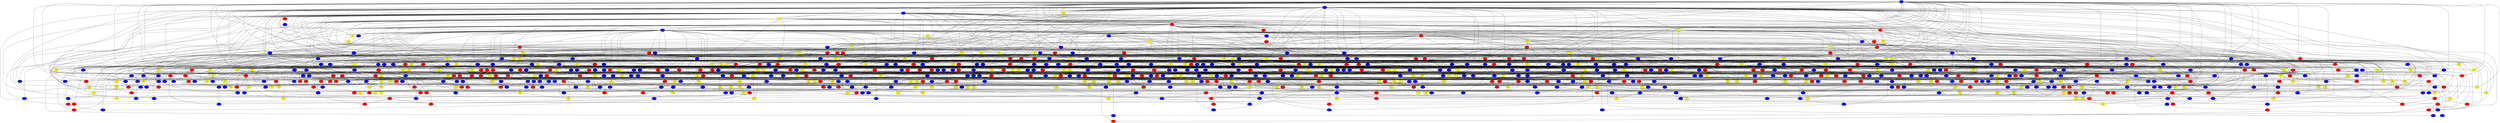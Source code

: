 graph {
0 [style = filled fillcolor = blue];
1 [style = filled fillcolor = blue];
2 [style = filled fillcolor = blue];
3 [style = filled fillcolor = yellow];
4 [style = filled fillcolor = red];
5 [style = filled fillcolor = blue];
6 [style = filled fillcolor = yellow];
7 [style = filled fillcolor = blue];
8 [style = filled fillcolor = blue];
9 [style = filled fillcolor = red];
10 [style = filled fillcolor = yellow];
11 [style = filled fillcolor = blue];
12 [style = filled fillcolor = red];
13 [style = filled fillcolor = yellow];
14 [style = filled fillcolor = red];
15 [style = filled fillcolor = blue];
16 [style = filled fillcolor = red];
17 [style = filled fillcolor = yellow];
18 [style = filled fillcolor = yellow];
19 [style = filled fillcolor = red];
20 [style = filled fillcolor = red];
21 [style = filled fillcolor = red];
22 [style = filled fillcolor = red];
23 [style = filled fillcolor = red];
24 [style = filled fillcolor = blue];
25 [style = filled fillcolor = blue];
26 [style = filled fillcolor = red];
27 [style = filled fillcolor = yellow];
28 [style = filled fillcolor = red];
29 [style = filled fillcolor = blue];
30 [style = filled fillcolor = blue];
31 [style = filled fillcolor = yellow];
32 [style = filled fillcolor = yellow];
33 [style = filled fillcolor = blue];
34 [style = filled fillcolor = red];
35 [style = filled fillcolor = red];
36 [style = filled fillcolor = red];
37 [style = filled fillcolor = blue];
38 [style = filled fillcolor = yellow];
39 [style = filled fillcolor = yellow];
40 [style = filled fillcolor = red];
41 [style = filled fillcolor = blue];
42 [style = filled fillcolor = blue];
43 [style = filled fillcolor = blue];
44 [style = filled fillcolor = yellow];
45 [style = filled fillcolor = yellow];
46 [style = filled fillcolor = red];
47 [style = filled fillcolor = yellow];
48 [style = filled fillcolor = yellow];
49 [style = filled fillcolor = red];
50 [style = filled fillcolor = blue];
51 [style = filled fillcolor = blue];
52 [style = filled fillcolor = red];
53 [style = filled fillcolor = blue];
54 [style = filled fillcolor = yellow];
55 [style = filled fillcolor = blue];
56 [style = filled fillcolor = blue];
57 [style = filled fillcolor = blue];
58 [style = filled fillcolor = red];
59 [style = filled fillcolor = yellow];
60 [style = filled fillcolor = red];
61 [style = filled fillcolor = blue];
62 [style = filled fillcolor = red];
63 [style = filled fillcolor = red];
64 [style = filled fillcolor = yellow];
65 [style = filled fillcolor = blue];
66 [style = filled fillcolor = red];
67 [style = filled fillcolor = blue];
68 [style = filled fillcolor = yellow];
69 [style = filled fillcolor = blue];
70 [style = filled fillcolor = yellow];
71 [style = filled fillcolor = red];
72 [style = filled fillcolor = yellow];
73 [style = filled fillcolor = red];
74 [style = filled fillcolor = blue];
75 [style = filled fillcolor = yellow];
76 [style = filled fillcolor = blue];
77 [style = filled fillcolor = blue];
78 [style = filled fillcolor = red];
79 [style = filled fillcolor = red];
80 [style = filled fillcolor = blue];
81 [style = filled fillcolor = red];
82 [style = filled fillcolor = blue];
83 [style = filled fillcolor = yellow];
84 [style = filled fillcolor = red];
85 [style = filled fillcolor = red];
86 [style = filled fillcolor = blue];
87 [style = filled fillcolor = blue];
88 [style = filled fillcolor = blue];
89 [style = filled fillcolor = red];
90 [style = filled fillcolor = blue];
91 [style = filled fillcolor = blue];
92 [style = filled fillcolor = blue];
93 [style = filled fillcolor = red];
94 [style = filled fillcolor = yellow];
95 [style = filled fillcolor = blue];
96 [style = filled fillcolor = yellow];
97 [style = filled fillcolor = red];
98 [style = filled fillcolor = blue];
99 [style = filled fillcolor = red];
100 [style = filled fillcolor = blue];
101 [style = filled fillcolor = yellow];
102 [style = filled fillcolor = blue];
103 [style = filled fillcolor = red];
104 [style = filled fillcolor = red];
105 [style = filled fillcolor = yellow];
106 [style = filled fillcolor = blue];
107 [style = filled fillcolor = yellow];
108 [style = filled fillcolor = red];
109 [style = filled fillcolor = blue];
110 [style = filled fillcolor = blue];
111 [style = filled fillcolor = yellow];
112 [style = filled fillcolor = blue];
113 [style = filled fillcolor = blue];
114 [style = filled fillcolor = yellow];
115 [style = filled fillcolor = blue];
116 [style = filled fillcolor = blue];
117 [style = filled fillcolor = red];
118 [style = filled fillcolor = blue];
119 [style = filled fillcolor = yellow];
120 [style = filled fillcolor = yellow];
121 [style = filled fillcolor = blue];
122 [style = filled fillcolor = blue];
123 [style = filled fillcolor = red];
124 [style = filled fillcolor = red];
125 [style = filled fillcolor = yellow];
126 [style = filled fillcolor = yellow];
127 [style = filled fillcolor = blue];
128 [style = filled fillcolor = red];
129 [style = filled fillcolor = red];
130 [style = filled fillcolor = blue];
131 [style = filled fillcolor = blue];
132 [style = filled fillcolor = yellow];
133 [style = filled fillcolor = red];
134 [style = filled fillcolor = red];
135 [style = filled fillcolor = yellow];
136 [style = filled fillcolor = yellow];
137 [style = filled fillcolor = red];
138 [style = filled fillcolor = yellow];
139 [style = filled fillcolor = yellow];
140 [style = filled fillcolor = red];
141 [style = filled fillcolor = red];
142 [style = filled fillcolor = blue];
143 [style = filled fillcolor = red];
144 [style = filled fillcolor = yellow];
145 [style = filled fillcolor = blue];
146 [style = filled fillcolor = yellow];
147 [style = filled fillcolor = red];
148 [style = filled fillcolor = yellow];
149 [style = filled fillcolor = red];
150 [style = filled fillcolor = red];
151 [style = filled fillcolor = red];
152 [style = filled fillcolor = red];
153 [style = filled fillcolor = red];
154 [style = filled fillcolor = yellow];
155 [style = filled fillcolor = blue];
156 [style = filled fillcolor = red];
157 [style = filled fillcolor = yellow];
158 [style = filled fillcolor = blue];
159 [style = filled fillcolor = blue];
160 [style = filled fillcolor = yellow];
161 [style = filled fillcolor = blue];
162 [style = filled fillcolor = blue];
163 [style = filled fillcolor = yellow];
164 [style = filled fillcolor = blue];
165 [style = filled fillcolor = yellow];
166 [style = filled fillcolor = blue];
167 [style = filled fillcolor = blue];
168 [style = filled fillcolor = blue];
169 [style = filled fillcolor = blue];
170 [style = filled fillcolor = yellow];
171 [style = filled fillcolor = red];
172 [style = filled fillcolor = blue];
173 [style = filled fillcolor = yellow];
174 [style = filled fillcolor = blue];
175 [style = filled fillcolor = red];
176 [style = filled fillcolor = red];
177 [style = filled fillcolor = blue];
178 [style = filled fillcolor = yellow];
179 [style = filled fillcolor = yellow];
180 [style = filled fillcolor = red];
181 [style = filled fillcolor = red];
182 [style = filled fillcolor = yellow];
183 [style = filled fillcolor = blue];
184 [style = filled fillcolor = red];
185 [style = filled fillcolor = blue];
186 [style = filled fillcolor = blue];
187 [style = filled fillcolor = blue];
188 [style = filled fillcolor = yellow];
189 [style = filled fillcolor = blue];
190 [style = filled fillcolor = red];
191 [style = filled fillcolor = blue];
192 [style = filled fillcolor = red];
193 [style = filled fillcolor = blue];
194 [style = filled fillcolor = blue];
195 [style = filled fillcolor = blue];
196 [style = filled fillcolor = blue];
197 [style = filled fillcolor = blue];
198 [style = filled fillcolor = yellow];
199 [style = filled fillcolor = red];
200 [style = filled fillcolor = yellow];
201 [style = filled fillcolor = blue];
202 [style = filled fillcolor = blue];
203 [style = filled fillcolor = blue];
204 [style = filled fillcolor = blue];
205 [style = filled fillcolor = blue];
206 [style = filled fillcolor = blue];
207 [style = filled fillcolor = yellow];
208 [style = filled fillcolor = yellow];
209 [style = filled fillcolor = blue];
210 [style = filled fillcolor = yellow];
211 [style = filled fillcolor = blue];
212 [style = filled fillcolor = red];
213 [style = filled fillcolor = blue];
214 [style = filled fillcolor = red];
215 [style = filled fillcolor = blue];
216 [style = filled fillcolor = red];
217 [style = filled fillcolor = yellow];
218 [style = filled fillcolor = blue];
219 [style = filled fillcolor = blue];
220 [style = filled fillcolor = yellow];
221 [style = filled fillcolor = red];
222 [style = filled fillcolor = yellow];
223 [style = filled fillcolor = yellow];
224 [style = filled fillcolor = blue];
225 [style = filled fillcolor = red];
226 [style = filled fillcolor = red];
227 [style = filled fillcolor = blue];
228 [style = filled fillcolor = red];
229 [style = filled fillcolor = blue];
230 [style = filled fillcolor = yellow];
231 [style = filled fillcolor = red];
232 [style = filled fillcolor = red];
233 [style = filled fillcolor = yellow];
234 [style = filled fillcolor = blue];
235 [style = filled fillcolor = blue];
236 [style = filled fillcolor = yellow];
237 [style = filled fillcolor = blue];
238 [style = filled fillcolor = red];
239 [style = filled fillcolor = red];
240 [style = filled fillcolor = yellow];
241 [style = filled fillcolor = blue];
242 [style = filled fillcolor = yellow];
243 [style = filled fillcolor = blue];
244 [style = filled fillcolor = red];
245 [style = filled fillcolor = blue];
246 [style = filled fillcolor = blue];
247 [style = filled fillcolor = yellow];
248 [style = filled fillcolor = yellow];
249 [style = filled fillcolor = yellow];
250 [style = filled fillcolor = blue];
251 [style = filled fillcolor = blue];
252 [style = filled fillcolor = red];
253 [style = filled fillcolor = blue];
254 [style = filled fillcolor = red];
255 [style = filled fillcolor = blue];
256 [style = filled fillcolor = red];
257 [style = filled fillcolor = yellow];
258 [style = filled fillcolor = yellow];
259 [style = filled fillcolor = blue];
260 [style = filled fillcolor = yellow];
261 [style = filled fillcolor = red];
262 [style = filled fillcolor = red];
263 [style = filled fillcolor = blue];
264 [style = filled fillcolor = blue];
265 [style = filled fillcolor = red];
266 [style = filled fillcolor = red];
267 [style = filled fillcolor = red];
268 [style = filled fillcolor = yellow];
269 [style = filled fillcolor = yellow];
270 [style = filled fillcolor = red];
271 [style = filled fillcolor = blue];
272 [style = filled fillcolor = red];
273 [style = filled fillcolor = yellow];
274 [style = filled fillcolor = yellow];
275 [style = filled fillcolor = red];
276 [style = filled fillcolor = yellow];
277 [style = filled fillcolor = red];
278 [style = filled fillcolor = red];
279 [style = filled fillcolor = blue];
280 [style = filled fillcolor = red];
281 [style = filled fillcolor = blue];
282 [style = filled fillcolor = blue];
283 [style = filled fillcolor = yellow];
284 [style = filled fillcolor = blue];
285 [style = filled fillcolor = blue];
286 [style = filled fillcolor = red];
287 [style = filled fillcolor = yellow];
288 [style = filled fillcolor = blue];
289 [style = filled fillcolor = yellow];
290 [style = filled fillcolor = blue];
291 [style = filled fillcolor = blue];
292 [style = filled fillcolor = red];
293 [style = filled fillcolor = blue];
294 [style = filled fillcolor = blue];
295 [style = filled fillcolor = blue];
296 [style = filled fillcolor = blue];
297 [style = filled fillcolor = blue];
298 [style = filled fillcolor = blue];
299 [style = filled fillcolor = blue];
300 [style = filled fillcolor = blue];
301 [style = filled fillcolor = blue];
302 [style = filled fillcolor = blue];
303 [style = filled fillcolor = red];
304 [style = filled fillcolor = red];
305 [style = filled fillcolor = blue];
306 [style = filled fillcolor = yellow];
307 [style = filled fillcolor = blue];
308 [style = filled fillcolor = red];
309 [style = filled fillcolor = yellow];
310 [style = filled fillcolor = yellow];
311 [style = filled fillcolor = red];
312 [style = filled fillcolor = blue];
313 [style = filled fillcolor = red];
314 [style = filled fillcolor = yellow];
315 [style = filled fillcolor = yellow];
316 [style = filled fillcolor = blue];
317 [style = filled fillcolor = blue];
318 [style = filled fillcolor = yellow];
319 [style = filled fillcolor = blue];
320 [style = filled fillcolor = yellow];
321 [style = filled fillcolor = blue];
322 [style = filled fillcolor = blue];
323 [style = filled fillcolor = blue];
324 [style = filled fillcolor = red];
325 [style = filled fillcolor = red];
326 [style = filled fillcolor = yellow];
327 [style = filled fillcolor = blue];
328 [style = filled fillcolor = yellow];
329 [style = filled fillcolor = red];
330 [style = filled fillcolor = red];
331 [style = filled fillcolor = red];
332 [style = filled fillcolor = yellow];
333 [style = filled fillcolor = yellow];
334 [style = filled fillcolor = red];
335 [style = filled fillcolor = blue];
336 [style = filled fillcolor = blue];
337 [style = filled fillcolor = red];
338 [style = filled fillcolor = yellow];
339 [style = filled fillcolor = blue];
340 [style = filled fillcolor = yellow];
341 [style = filled fillcolor = blue];
342 [style = filled fillcolor = blue];
343 [style = filled fillcolor = blue];
344 [style = filled fillcolor = blue];
345 [style = filled fillcolor = blue];
346 [style = filled fillcolor = blue];
347 [style = filled fillcolor = blue];
348 [style = filled fillcolor = red];
349 [style = filled fillcolor = yellow];
350 [style = filled fillcolor = yellow];
351 [style = filled fillcolor = red];
352 [style = filled fillcolor = red];
353 [style = filled fillcolor = yellow];
354 [style = filled fillcolor = blue];
355 [style = filled fillcolor = red];
356 [style = filled fillcolor = blue];
357 [style = filled fillcolor = blue];
358 [style = filled fillcolor = blue];
359 [style = filled fillcolor = red];
360 [style = filled fillcolor = blue];
361 [style = filled fillcolor = red];
362 [style = filled fillcolor = yellow];
363 [style = filled fillcolor = blue];
364 [style = filled fillcolor = red];
365 [style = filled fillcolor = blue];
366 [style = filled fillcolor = red];
367 [style = filled fillcolor = blue];
368 [style = filled fillcolor = red];
369 [style = filled fillcolor = blue];
370 [style = filled fillcolor = red];
371 [style = filled fillcolor = blue];
372 [style = filled fillcolor = yellow];
373 [style = filled fillcolor = red];
374 [style = filled fillcolor = blue];
375 [style = filled fillcolor = red];
376 [style = filled fillcolor = yellow];
377 [style = filled fillcolor = blue];
378 [style = filled fillcolor = yellow];
379 [style = filled fillcolor = blue];
380 [style = filled fillcolor = blue];
381 [style = filled fillcolor = blue];
382 [style = filled fillcolor = blue];
383 [style = filled fillcolor = yellow];
384 [style = filled fillcolor = blue];
385 [style = filled fillcolor = yellow];
386 [style = filled fillcolor = blue];
387 [style = filled fillcolor = yellow];
388 [style = filled fillcolor = blue];
389 [style = filled fillcolor = blue];
390 [style = filled fillcolor = blue];
391 [style = filled fillcolor = blue];
392 [style = filled fillcolor = blue];
393 [style = filled fillcolor = blue];
394 [style = filled fillcolor = yellow];
395 [style = filled fillcolor = yellow];
396 [style = filled fillcolor = blue];
397 [style = filled fillcolor = blue];
398 [style = filled fillcolor = yellow];
399 [style = filled fillcolor = blue];
400 [style = filled fillcolor = blue];
401 [style = filled fillcolor = yellow];
402 [style = filled fillcolor = blue];
403 [style = filled fillcolor = blue];
404 [style = filled fillcolor = blue];
405 [style = filled fillcolor = blue];
406 [style = filled fillcolor = red];
407 [style = filled fillcolor = blue];
408 [style = filled fillcolor = blue];
409 [style = filled fillcolor = yellow];
410 [style = filled fillcolor = yellow];
411 [style = filled fillcolor = red];
412 [style = filled fillcolor = blue];
413 [style = filled fillcolor = yellow];
414 [style = filled fillcolor = blue];
415 [style = filled fillcolor = blue];
416 [style = filled fillcolor = red];
417 [style = filled fillcolor = blue];
418 [style = filled fillcolor = yellow];
419 [style = filled fillcolor = blue];
420 [style = filled fillcolor = yellow];
421 [style = filled fillcolor = red];
422 [style = filled fillcolor = yellow];
423 [style = filled fillcolor = yellow];
424 [style = filled fillcolor = yellow];
425 [style = filled fillcolor = yellow];
426 [style = filled fillcolor = blue];
427 [style = filled fillcolor = blue];
428 [style = filled fillcolor = blue];
429 [style = filled fillcolor = yellow];
430 [style = filled fillcolor = yellow];
431 [style = filled fillcolor = blue];
432 [style = filled fillcolor = blue];
433 [style = filled fillcolor = yellow];
434 [style = filled fillcolor = red];
435 [style = filled fillcolor = blue];
436 [style = filled fillcolor = blue];
437 [style = filled fillcolor = blue];
438 [style = filled fillcolor = blue];
439 [style = filled fillcolor = yellow];
440 [style = filled fillcolor = yellow];
441 [style = filled fillcolor = blue];
442 [style = filled fillcolor = yellow];
443 [style = filled fillcolor = red];
444 [style = filled fillcolor = red];
445 [style = filled fillcolor = yellow];
446 [style = filled fillcolor = yellow];
447 [style = filled fillcolor = blue];
448 [style = filled fillcolor = red];
449 [style = filled fillcolor = yellow];
450 [style = filled fillcolor = blue];
451 [style = filled fillcolor = blue];
452 [style = filled fillcolor = red];
453 [style = filled fillcolor = red];
454 [style = filled fillcolor = yellow];
455 [style = filled fillcolor = yellow];
456 [style = filled fillcolor = red];
457 [style = filled fillcolor = red];
458 [style = filled fillcolor = blue];
459 [style = filled fillcolor = yellow];
460 [style = filled fillcolor = blue];
461 [style = filled fillcolor = yellow];
462 [style = filled fillcolor = yellow];
463 [style = filled fillcolor = blue];
464 [style = filled fillcolor = blue];
465 [style = filled fillcolor = blue];
466 [style = filled fillcolor = blue];
467 [style = filled fillcolor = red];
468 [style = filled fillcolor = blue];
469 [style = filled fillcolor = red];
470 [style = filled fillcolor = blue];
471 [style = filled fillcolor = blue];
472 [style = filled fillcolor = red];
473 [style = filled fillcolor = blue];
474 [style = filled fillcolor = blue];
475 [style = filled fillcolor = yellow];
476 [style = filled fillcolor = blue];
477 [style = filled fillcolor = red];
478 [style = filled fillcolor = blue];
479 [style = filled fillcolor = yellow];
480 [style = filled fillcolor = blue];
481 [style = filled fillcolor = blue];
482 [style = filled fillcolor = blue];
483 [style = filled fillcolor = yellow];
484 [style = filled fillcolor = yellow];
485 [style = filled fillcolor = blue];
486 [style = filled fillcolor = yellow];
487 [style = filled fillcolor = blue];
488 [style = filled fillcolor = blue];
489 [style = filled fillcolor = red];
490 [style = filled fillcolor = blue];
491 [style = filled fillcolor = blue];
492 [style = filled fillcolor = blue];
493 [style = filled fillcolor = blue];
494 [style = filled fillcolor = blue];
495 [style = filled fillcolor = blue];
496 [style = filled fillcolor = red];
497 [style = filled fillcolor = yellow];
498 [style = filled fillcolor = blue];
499 [style = filled fillcolor = yellow];
500 [style = filled fillcolor = blue];
501 [style = filled fillcolor = red];
502 [style = filled fillcolor = red];
503 [style = filled fillcolor = blue];
504 [style = filled fillcolor = yellow];
505 [style = filled fillcolor = red];
506 [style = filled fillcolor = red];
507 [style = filled fillcolor = red];
508 [style = filled fillcolor = blue];
509 [style = filled fillcolor = blue];
510 [style = filled fillcolor = blue];
511 [style = filled fillcolor = red];
512 [style = filled fillcolor = blue];
513 [style = filled fillcolor = red];
514 [style = filled fillcolor = blue];
515 [style = filled fillcolor = blue];
516 [style = filled fillcolor = red];
517 [style = filled fillcolor = yellow];
518 [style = filled fillcolor = blue];
519 [style = filled fillcolor = yellow];
520 [style = filled fillcolor = yellow];
521 [style = filled fillcolor = blue];
522 [style = filled fillcolor = yellow];
523 [style = filled fillcolor = blue];
524 [style = filled fillcolor = blue];
525 [style = filled fillcolor = blue];
526 [style = filled fillcolor = red];
527 [style = filled fillcolor = blue];
528 [style = filled fillcolor = blue];
529 [style = filled fillcolor = blue];
530 [style = filled fillcolor = yellow];
531 [style = filled fillcolor = red];
532 [style = filled fillcolor = blue];
533 [style = filled fillcolor = yellow];
534 [style = filled fillcolor = blue];
535 [style = filled fillcolor = blue];
536 [style = filled fillcolor = red];
537 [style = filled fillcolor = yellow];
538 [style = filled fillcolor = red];
539 [style = filled fillcolor = yellow];
540 [style = filled fillcolor = blue];
541 [style = filled fillcolor = red];
542 [style = filled fillcolor = yellow];
543 [style = filled fillcolor = blue];
544 [style = filled fillcolor = yellow];
545 [style = filled fillcolor = red];
546 [style = filled fillcolor = red];
547 [style = filled fillcolor = blue];
548 [style = filled fillcolor = yellow];
549 [style = filled fillcolor = red];
550 [style = filled fillcolor = blue];
551 [style = filled fillcolor = yellow];
552 [style = filled fillcolor = red];
553 [style = filled fillcolor = blue];
554 [style = filled fillcolor = red];
555 [style = filled fillcolor = blue];
556 [style = filled fillcolor = yellow];
557 [style = filled fillcolor = red];
558 [style = filled fillcolor = red];
559 [style = filled fillcolor = yellow];
560 [style = filled fillcolor = blue];
561 [style = filled fillcolor = yellow];
562 [style = filled fillcolor = red];
563 [style = filled fillcolor = blue];
564 [style = filled fillcolor = blue];
565 [style = filled fillcolor = yellow];
566 [style = filled fillcolor = blue];
567 [style = filled fillcolor = red];
568 [style = filled fillcolor = yellow];
569 [style = filled fillcolor = blue];
570 [style = filled fillcolor = red];
571 [style = filled fillcolor = blue];
572 [style = filled fillcolor = blue];
573 [style = filled fillcolor = yellow];
574 [style = filled fillcolor = red];
575 [style = filled fillcolor = blue];
576 [style = filled fillcolor = blue];
577 [style = filled fillcolor = blue];
578 [style = filled fillcolor = blue];
579 [style = filled fillcolor = yellow];
580 [style = filled fillcolor = blue];
581 [style = filled fillcolor = yellow];
582 [style = filled fillcolor = blue];
583 [style = filled fillcolor = yellow];
584 [style = filled fillcolor = blue];
585 [style = filled fillcolor = blue];
586 [style = filled fillcolor = red];
587 [style = filled fillcolor = yellow];
588 [style = filled fillcolor = blue];
589 [style = filled fillcolor = red];
590 [style = filled fillcolor = yellow];
591 [style = filled fillcolor = red];
592 [style = filled fillcolor = red];
593 [style = filled fillcolor = yellow];
594 [style = filled fillcolor = red];
595 [style = filled fillcolor = blue];
596 [style = filled fillcolor = red];
597 [style = filled fillcolor = yellow];
598 [style = filled fillcolor = blue];
599 [style = filled fillcolor = red];
600 [style = filled fillcolor = red];
601 [style = filled fillcolor = red];
602 [style = filled fillcolor = yellow];
603 [style = filled fillcolor = yellow];
604 [style = filled fillcolor = red];
605 [style = filled fillcolor = blue];
606 [style = filled fillcolor = blue];
607 [style = filled fillcolor = blue];
608 [style = filled fillcolor = blue];
609 [style = filled fillcolor = yellow];
610 [style = filled fillcolor = red];
611 [style = filled fillcolor = yellow];
612 [style = filled fillcolor = yellow];
613 [style = filled fillcolor = blue];
614 [style = filled fillcolor = blue];
615 [style = filled fillcolor = red];
616 [style = filled fillcolor = red];
617 [style = filled fillcolor = blue];
618 [style = filled fillcolor = yellow];
619 [style = filled fillcolor = red];
620 [style = filled fillcolor = red];
621 [style = filled fillcolor = yellow];
622 [style = filled fillcolor = red];
623 [style = filled fillcolor = blue];
624 [style = filled fillcolor = blue];
625 [style = filled fillcolor = red];
626 [style = filled fillcolor = blue];
627 [style = filled fillcolor = yellow];
628 [style = filled fillcolor = blue];
629 [style = filled fillcolor = red];
630 [style = filled fillcolor = blue];
631 [style = filled fillcolor = yellow];
632 [style = filled fillcolor = red];
633 [style = filled fillcolor = blue];
634 [style = filled fillcolor = red];
635 [style = filled fillcolor = red];
636 [style = filled fillcolor = blue];
637 [style = filled fillcolor = yellow];
638 [style = filled fillcolor = blue];
639 [style = filled fillcolor = blue];
640 [style = filled fillcolor = red];
641 [style = filled fillcolor = blue];
642 [style = filled fillcolor = yellow];
643 [style = filled fillcolor = blue];
644 [style = filled fillcolor = blue];
645 [style = filled fillcolor = yellow];
646 [style = filled fillcolor = blue];
647 [style = filled fillcolor = blue];
648 [style = filled fillcolor = blue];
649 [style = filled fillcolor = blue];
650 [style = filled fillcolor = blue];
651 [style = filled fillcolor = yellow];
652 [style = filled fillcolor = yellow];
653 [style = filled fillcolor = blue];
654 [style = filled fillcolor = blue];
655 [style = filled fillcolor = blue];
656 [style = filled fillcolor = red];
657 [style = filled fillcolor = blue];
658 [style = filled fillcolor = blue];
659 [style = filled fillcolor = yellow];
660 [style = filled fillcolor = blue];
661 [style = filled fillcolor = blue];
662 [style = filled fillcolor = yellow];
663 [style = filled fillcolor = red];
664 [style = filled fillcolor = blue];
665 [style = filled fillcolor = yellow];
666 [style = filled fillcolor = red];
667 [style = filled fillcolor = blue];
668 [style = filled fillcolor = yellow];
669 [style = filled fillcolor = blue];
670 [style = filled fillcolor = blue];
671 [style = filled fillcolor = blue];
672 [style = filled fillcolor = red];
673 [style = filled fillcolor = blue];
674 [style = filled fillcolor = red];
675 [style = filled fillcolor = yellow];
676 [style = filled fillcolor = blue];
677 [style = filled fillcolor = blue];
678 [style = filled fillcolor = yellow];
679 [style = filled fillcolor = blue];
680 [style = filled fillcolor = red];
681 [style = filled fillcolor = yellow];
682 [style = filled fillcolor = yellow];
683 [style = filled fillcolor = yellow];
684 [style = filled fillcolor = yellow];
685 [style = filled fillcolor = yellow];
686 [style = filled fillcolor = blue];
687 [style = filled fillcolor = blue];
688 [style = filled fillcolor = yellow];
689 [style = filled fillcolor = red];
690 [style = filled fillcolor = blue];
691 [style = filled fillcolor = red];
692 [style = filled fillcolor = yellow];
693 [style = filled fillcolor = yellow];
694 [style = filled fillcolor = red];
695 [style = filled fillcolor = red];
696 [style = filled fillcolor = blue];
697 [style = filled fillcolor = red];
698 [style = filled fillcolor = yellow];
699 [style = filled fillcolor = yellow];
700 [style = filled fillcolor = red];
701 [style = filled fillcolor = yellow];
702 [style = filled fillcolor = yellow];
703 [style = filled fillcolor = red];
704 [style = filled fillcolor = red];
705 [style = filled fillcolor = red];
706 [style = filled fillcolor = blue];
707 [style = filled fillcolor = red];
708 [style = filled fillcolor = blue];
709 [style = filled fillcolor = blue];
710 [style = filled fillcolor = blue];
711 [style = filled fillcolor = blue];
712 [style = filled fillcolor = yellow];
713 [style = filled fillcolor = red];
714 [style = filled fillcolor = yellow];
715 [style = filled fillcolor = yellow];
716 [style = filled fillcolor = yellow];
717 [style = filled fillcolor = red];
718 [style = filled fillcolor = blue];
719 [style = filled fillcolor = yellow];
720 [style = filled fillcolor = red];
721 [style = filled fillcolor = blue];
722 [style = filled fillcolor = yellow];
723 [style = filled fillcolor = yellow];
724 [style = filled fillcolor = red];
725 [style = filled fillcolor = blue];
726 [style = filled fillcolor = yellow];
727 [style = filled fillcolor = red];
728 [style = filled fillcolor = red];
729 [style = filled fillcolor = blue];
730 [style = filled fillcolor = red];
731 [style = filled fillcolor = blue];
732 [style = filled fillcolor = blue];
733 [style = filled fillcolor = yellow];
734 [style = filled fillcolor = yellow];
735 [style = filled fillcolor = blue];
736 [style = filled fillcolor = red];
737 [style = filled fillcolor = red];
738 [style = filled fillcolor = blue];
739 [style = filled fillcolor = blue];
740 [style = filled fillcolor = yellow];
741 [style = filled fillcolor = blue];
742 [style = filled fillcolor = blue];
743 [style = filled fillcolor = blue];
744 [style = filled fillcolor = blue];
745 [style = filled fillcolor = blue];
746 [style = filled fillcolor = blue];
747 [style = filled fillcolor = red];
748 [style = filled fillcolor = blue];
749 [style = filled fillcolor = blue];
750 [style = filled fillcolor = blue];
751 [style = filled fillcolor = yellow];
752 [style = filled fillcolor = red];
753 [style = filled fillcolor = blue];
754 [style = filled fillcolor = blue];
755 [style = filled fillcolor = red];
756 [style = filled fillcolor = blue];
757 [style = filled fillcolor = red];
758 [style = filled fillcolor = blue];
759 [style = filled fillcolor = blue];
760 [style = filled fillcolor = yellow];
761 [style = filled fillcolor = yellow];
762 [style = filled fillcolor = red];
763 [style = filled fillcolor = red];
764 [style = filled fillcolor = red];
765 [style = filled fillcolor = blue];
766 [style = filled fillcolor = blue];
767 [style = filled fillcolor = red];
768 [style = filled fillcolor = yellow];
769 [style = filled fillcolor = red];
770 [style = filled fillcolor = red];
771 [style = filled fillcolor = yellow];
772 [style = filled fillcolor = yellow];
773 [style = filled fillcolor = yellow];
774 [style = filled fillcolor = yellow];
775 [style = filled fillcolor = blue];
776 [style = filled fillcolor = yellow];
777 [style = filled fillcolor = yellow];
778 [style = filled fillcolor = blue];
779 [style = filled fillcolor = red];
780 [style = filled fillcolor = red];
781 [style = filled fillcolor = yellow];
782 [style = filled fillcolor = blue];
783 [style = filled fillcolor = yellow];
784 [style = filled fillcolor = yellow];
785 [style = filled fillcolor = blue];
786 [style = filled fillcolor = yellow];
787 [style = filled fillcolor = blue];
788 [style = filled fillcolor = blue];
789 [style = filled fillcolor = blue];
790 [style = filled fillcolor = blue];
791 [style = filled fillcolor = yellow];
792 [style = filled fillcolor = blue];
793 [style = filled fillcolor = red];
794 [style = filled fillcolor = red];
795 [style = filled fillcolor = blue];
796 [style = filled fillcolor = red];
797 [style = filled fillcolor = red];
798 [style = filled fillcolor = blue];
799 [style = filled fillcolor = yellow];
800 [style = filled fillcolor = yellow];
801 [style = filled fillcolor = blue];
802 [style = filled fillcolor = blue];
803 [style = filled fillcolor = blue];
804 [style = filled fillcolor = yellow];
805 [style = filled fillcolor = red];
806 [style = filled fillcolor = red];
807 [style = filled fillcolor = yellow];
808 [style = filled fillcolor = blue];
809 [style = filled fillcolor = blue];
810 [style = filled fillcolor = yellow];
811 [style = filled fillcolor = blue];
812 [style = filled fillcolor = yellow];
813 [style = filled fillcolor = red];
814 [style = filled fillcolor = blue];
815 [style = filled fillcolor = red];
816 [style = filled fillcolor = yellow];
817 [style = filled fillcolor = yellow];
818 [style = filled fillcolor = red];
819 [style = filled fillcolor = red];
820 [style = filled fillcolor = yellow];
821 [style = filled fillcolor = yellow];
822 [style = filled fillcolor = blue];
823 [style = filled fillcolor = red];
824 [style = filled fillcolor = red];
825 [style = filled fillcolor = blue];
826 [style = filled fillcolor = blue];
827 [style = filled fillcolor = blue];
828 [style = filled fillcolor = yellow];
829 [style = filled fillcolor = blue];
830 [style = filled fillcolor = blue];
831 [style = filled fillcolor = blue];
832 [style = filled fillcolor = blue];
833 [style = filled fillcolor = blue];
834 [style = filled fillcolor = blue];
835 [style = filled fillcolor = blue];
836 [style = filled fillcolor = yellow];
837 [style = filled fillcolor = blue];
838 [style = filled fillcolor = yellow];
839 [style = filled fillcolor = red];
840 [style = filled fillcolor = blue];
841 [style = filled fillcolor = blue];
842 [style = filled fillcolor = red];
843 [style = filled fillcolor = red];
844 [style = filled fillcolor = blue];
845 [style = filled fillcolor = red];
846 [style = filled fillcolor = red];
847 [style = filled fillcolor = blue];
848 [style = filled fillcolor = red];
849 [style = filled fillcolor = blue];
0 -- 6;
0 -- 8;
0 -- 9;
0 -- 10;
0 -- 13;
0 -- 17;
0 -- 18;
0 -- 19;
0 -- 30;
0 -- 35;
0 -- 51;
0 -- 58;
0 -- 66;
0 -- 76;
0 -- 82;
0 -- 83;
0 -- 87;
0 -- 89;
0 -- 91;
0 -- 98;
0 -- 99;
0 -- 104;
0 -- 111;
0 -- 120;
0 -- 122;
0 -- 142;
0 -- 148;
0 -- 159;
0 -- 175;
0 -- 192;
0 -- 4;
0 -- 3;
0 -- 2;
0 -- 1;
0 -- 200;
0 -- 203;
0 -- 207;
0 -- 262;
0 -- 310;
0 -- 338;
0 -- 346;
0 -- 386;
0 -- 388;
0 -- 429;
0 -- 481;
0 -- 549;
0 -- 553;
0 -- 565;
0 -- 574;
0 -- 619;
0 -- 621;
0 -- 656;
0 -- 677;
0 -- 695;
0 -- 807;
0 -- 835;
1 -- 2;
1 -- 5;
1 -- 6;
1 -- 7;
1 -- 10;
1 -- 11;
1 -- 13;
1 -- 21;
1 -- 27;
1 -- 31;
1 -- 32;
1 -- 38;
1 -- 39;
1 -- 41;
1 -- 45;
1 -- 47;
1 -- 54;
1 -- 61;
1 -- 66;
1 -- 70;
1 -- 75;
1 -- 83;
1 -- 85;
1 -- 86;
1 -- 109;
1 -- 110;
1 -- 162;
1 -- 172;
1 -- 188;
1 -- 203;
1 -- 208;
1 -- 230;
1 -- 284;
1 -- 285;
1 -- 295;
1 -- 296;
1 -- 300;
1 -- 314;
1 -- 323;
1 -- 324;
1 -- 325;
1 -- 329;
1 -- 332;
1 -- 359;
1 -- 365;
1 -- 380;
1 -- 413;
1 -- 424;
1 -- 432;
1 -- 446;
1 -- 468;
1 -- 476;
1 -- 477;
1 -- 492;
1 -- 493;
1 -- 506;
1 -- 513;
1 -- 528;
1 -- 541;
1 -- 560;
1 -- 577;
1 -- 579;
1 -- 606;
1 -- 609;
1 -- 634;
1 -- 646;
1 -- 682;
1 -- 727;
1 -- 728;
1 -- 736;
1 -- 819;
1 -- 829;
1 -- 834;
1 -- 842;
2 -- 3;
2 -- 5;
2 -- 7;
2 -- 8;
2 -- 9;
2 -- 11;
2 -- 15;
2 -- 18;
2 -- 21;
2 -- 30;
2 -- 33;
2 -- 35;
2 -- 37;
2 -- 53;
2 -- 55;
2 -- 64;
2 -- 74;
2 -- 84;
2 -- 102;
2 -- 110;
2 -- 149;
2 -- 162;
2 -- 179;
2 -- 190;
2 -- 277;
2 -- 288;
2 -- 295;
2 -- 301;
2 -- 309;
2 -- 340;
2 -- 356;
2 -- 407;
2 -- 441;
2 -- 467;
2 -- 486;
2 -- 526;
2 -- 569;
2 -- 575;
2 -- 657;
2 -- 663;
2 -- 670;
2 -- 694;
2 -- 726;
2 -- 728;
2 -- 769;
2 -- 776;
2 -- 787;
2 -- 836;
2 -- 846;
3 -- 4;
3 -- 15;
3 -- 42;
3 -- 94;
3 -- 99;
3 -- 107;
3 -- 131;
3 -- 145;
3 -- 157;
3 -- 201;
3 -- 218;
3 -- 240;
3 -- 276;
3 -- 289;
3 -- 314;
3 -- 495;
3 -- 523;
3 -- 530;
3 -- 559;
3 -- 569;
3 -- 680;
3 -- 693;
3 -- 715;
3 -- 753;
3 -- 754;
3 -- 788;
3 -- 793;
4 -- 9;
4 -- 10;
4 -- 12;
4 -- 13;
4 -- 24;
4 -- 32;
4 -- 33;
4 -- 34;
4 -- 44;
4 -- 46;
4 -- 52;
4 -- 60;
4 -- 68;
4 -- 75;
4 -- 79;
4 -- 95;
4 -- 99;
4 -- 110;
4 -- 136;
4 -- 138;
4 -- 145;
4 -- 149;
4 -- 174;
4 -- 186;
4 -- 194;
4 -- 219;
4 -- 235;
4 -- 236;
4 -- 247;
4 -- 260;
4 -- 279;
4 -- 315;
4 -- 331;
4 -- 385;
4 -- 414;
4 -- 455;
4 -- 509;
4 -- 533;
4 -- 542;
4 -- 697;
4 -- 798;
4 -- 802;
4 -- 824;
4 -- 842;
5 -- 12;
5 -- 22;
5 -- 40;
5 -- 86;
5 -- 153;
5 -- 175;
5 -- 180;
5 -- 196;
5 -- 213;
5 -- 222;
5 -- 231;
5 -- 264;
5 -- 383;
5 -- 443;
5 -- 454;
5 -- 673;
5 -- 765;
5 -- 777;
6 -- 14;
6 -- 21;
6 -- 29;
6 -- 33;
6 -- 41;
6 -- 49;
6 -- 51;
6 -- 58;
6 -- 62;
6 -- 65;
6 -- 77;
6 -- 97;
6 -- 102;
6 -- 114;
6 -- 167;
6 -- 258;
6 -- 303;
6 -- 344;
6 -- 431;
6 -- 629;
6 -- 784;
7 -- 15;
7 -- 17;
7 -- 22;
7 -- 92;
7 -- 109;
7 -- 198;
7 -- 211;
7 -- 229;
7 -- 642;
7 -- 721;
8 -- 49;
8 -- 56;
8 -- 245;
8 -- 281;
8 -- 298;
8 -- 598;
8 -- 704;
8 -- 760;
8 -- 839;
9 -- 14;
9 -- 16;
9 -- 70;
9 -- 143;
9 -- 144;
9 -- 352;
9 -- 379;
9 -- 519;
9 -- 618;
10 -- 22;
10 -- 36;
10 -- 67;
10 -- 132;
10 -- 401;
10 -- 501;
10 -- 709;
11 -- 12;
11 -- 14;
11 -- 19;
11 -- 20;
11 -- 23;
11 -- 24;
11 -- 31;
11 -- 35;
11 -- 37;
11 -- 38;
11 -- 43;
11 -- 44;
11 -- 52;
11 -- 55;
11 -- 60;
11 -- 64;
11 -- 75;
11 -- 101;
11 -- 111;
11 -- 112;
11 -- 113;
11 -- 117;
11 -- 118;
11 -- 128;
11 -- 132;
11 -- 136;
11 -- 150;
11 -- 162;
11 -- 166;
11 -- 174;
11 -- 201;
11 -- 219;
11 -- 230;
11 -- 241;
11 -- 243;
11 -- 261;
11 -- 274;
11 -- 337;
11 -- 339;
11 -- 398;
11 -- 404;
11 -- 411;
11 -- 466;
11 -- 489;
11 -- 524;
11 -- 555;
11 -- 565;
11 -- 625;
11 -- 650;
11 -- 701;
11 -- 712;
11 -- 737;
11 -- 788;
11 -- 821;
12 -- 38;
12 -- 50;
12 -- 96;
12 -- 98;
12 -- 114;
12 -- 137;
12 -- 169;
12 -- 184;
12 -- 211;
12 -- 235;
12 -- 270;
12 -- 321;
12 -- 334;
12 -- 444;
12 -- 478;
12 -- 546;
12 -- 652;
12 -- 689;
12 -- 746;
12 -- 837;
13 -- 20;
13 -- 26;
13 -- 91;
13 -- 122;
13 -- 127;
13 -- 131;
13 -- 173;
13 -- 195;
13 -- 198;
13 -- 201;
13 -- 214;
13 -- 285;
13 -- 287;
13 -- 388;
13 -- 487;
13 -- 571;
13 -- 665;
13 -- 784;
14 -- 17;
14 -- 36;
14 -- 59;
14 -- 104;
14 -- 117;
14 -- 130;
14 -- 235;
14 -- 258;
14 -- 308;
14 -- 369;
14 -- 410;
14 -- 625;
14 -- 630;
14 -- 697;
14 -- 733;
14 -- 787;
14 -- 834;
15 -- 46;
15 -- 66;
15 -- 68;
15 -- 78;
15 -- 108;
15 -- 117;
15 -- 138;
15 -- 157;
15 -- 507;
15 -- 707;
15 -- 744;
16 -- 26;
16 -- 108;
16 -- 252;
16 -- 578;
16 -- 767;
16 -- 789;
17 -- 19;
17 -- 27;
17 -- 56;
17 -- 57;
17 -- 97;
17 -- 137;
17 -- 456;
17 -- 460;
17 -- 499;
17 -- 643;
17 -- 843;
18 -- 56;
18 -- 74;
18 -- 84;
18 -- 85;
18 -- 98;
18 -- 224;
18 -- 240;
18 -- 249;
18 -- 254;
18 -- 288;
18 -- 409;
18 -- 432;
18 -- 450;
18 -- 514;
18 -- 545;
19 -- 23;
19 -- 32;
19 -- 126;
19 -- 149;
19 -- 151;
19 -- 273;
19 -- 360;
19 -- 673;
19 -- 731;
19 -- 758;
19 -- 762;
19 -- 838;
20 -- 226;
20 -- 472;
20 -- 495;
21 -- 42;
21 -- 53;
21 -- 133;
21 -- 143;
21 -- 227;
21 -- 246;
21 -- 297;
21 -- 369;
21 -- 371;
21 -- 708;
21 -- 841;
22 -- 25;
22 -- 47;
22 -- 50;
22 -- 81;
22 -- 85;
22 -- 161;
22 -- 165;
22 -- 232;
22 -- 294;
22 -- 326;
22 -- 380;
22 -- 520;
22 -- 540;
22 -- 551;
22 -- 595;
22 -- 686;
23 -- 29;
23 -- 37;
23 -- 68;
23 -- 71;
23 -- 100;
23 -- 105;
23 -- 113;
23 -- 180;
23 -- 199;
23 -- 206;
23 -- 261;
23 -- 282;
23 -- 405;
23 -- 458;
23 -- 490;
23 -- 577;
23 -- 578;
23 -- 601;
23 -- 616;
23 -- 669;
23 -- 688;
23 -- 761;
23 -- 813;
24 -- 59;
24 -- 79;
24 -- 95;
24 -- 157;
24 -- 160;
24 -- 193;
24 -- 237;
24 -- 251;
24 -- 299;
24 -- 459;
24 -- 462;
24 -- 717;
25 -- 382;
26 -- 28;
26 -- 41;
26 -- 58;
26 -- 63;
26 -- 105;
26 -- 121;
26 -- 176;
26 -- 183;
26 -- 224;
26 -- 352;
26 -- 435;
26 -- 440;
26 -- 467;
26 -- 525;
26 -- 696;
27 -- 52;
27 -- 63;
27 -- 72;
27 -- 118;
27 -- 126;
27 -- 150;
27 -- 281;
27 -- 332;
27 -- 400;
27 -- 469;
27 -- 470;
27 -- 760;
28 -- 164;
28 -- 172;
28 -- 229;
28 -- 246;
28 -- 499;
28 -- 647;
29 -- 51;
29 -- 205;
29 -- 395;
29 -- 397;
29 -- 756;
29 -- 768;
30 -- 47;
30 -- 139;
30 -- 163;
30 -- 422;
30 -- 440;
30 -- 501;
30 -- 589;
30 -- 727;
30 -- 829;
31 -- 45;
31 -- 49;
31 -- 123;
31 -- 169;
31 -- 181;
31 -- 220;
31 -- 283;
31 -- 360;
31 -- 430;
31 -- 433;
31 -- 454;
31 -- 581;
31 -- 597;
31 -- 617;
31 -- 693;
31 -- 749;
31 -- 818;
32 -- 39;
32 -- 48;
32 -- 73;
32 -- 146;
32 -- 249;
32 -- 272;
32 -- 290;
32 -- 436;
32 -- 522;
32 -- 534;
32 -- 559;
33 -- 72;
33 -- 449;
33 -- 713;
34 -- 107;
34 -- 124;
34 -- 140;
34 -- 165;
34 -- 188;
34 -- 239;
34 -- 244;
34 -- 305;
34 -- 393;
34 -- 448;
34 -- 485;
34 -- 518;
34 -- 565;
34 -- 643;
34 -- 671;
34 -- 740;
34 -- 743;
34 -- 811;
35 -- 92;
35 -- 163;
35 -- 255;
35 -- 260;
35 -- 370;
35 -- 405;
35 -- 452;
35 -- 477;
35 -- 619;
35 -- 645;
35 -- 658;
35 -- 803;
36 -- 40;
36 -- 42;
36 -- 43;
36 -- 44;
36 -- 64;
36 -- 81;
36 -- 129;
36 -- 196;
36 -- 212;
36 -- 223;
36 -- 257;
36 -- 399;
36 -- 407;
36 -- 679;
37 -- 45;
37 -- 48;
37 -- 71;
37 -- 115;
37 -- 140;
37 -- 210;
37 -- 226;
37 -- 306;
37 -- 394;
37 -- 405;
37 -- 563;
37 -- 592;
37 -- 687;
38 -- 171;
38 -- 318;
39 -- 57;
39 -- 90;
39 -- 152;
39 -- 156;
39 -- 160;
39 -- 174;
39 -- 193;
39 -- 210;
39 -- 277;
39 -- 280;
39 -- 402;
39 -- 483;
39 -- 691;
39 -- 714;
40 -- 61;
40 -- 109;
40 -- 220;
40 -- 246;
40 -- 302;
40 -- 354;
40 -- 356;
40 -- 384;
40 -- 389;
40 -- 436;
40 -- 439;
40 -- 827;
41 -- 88;
41 -- 100;
41 -- 128;
41 -- 221;
41 -- 238;
41 -- 291;
41 -- 637;
41 -- 665;
41 -- 675;
41 -- 734;
41 -- 808;
42 -- 87;
42 -- 155;
42 -- 217;
42 -- 356;
42 -- 404;
43 -- 118;
43 -- 228;
43 -- 293;
43 -- 614;
43 -- 642;
43 -- 747;
43 -- 753;
44 -- 70;
44 -- 105;
44 -- 180;
44 -- 439;
44 -- 527;
45 -- 63;
45 -- 173;
45 -- 238;
45 -- 518;
46 -- 71;
46 -- 112;
46 -- 170;
46 -- 172;
46 -- 184;
46 -- 291;
46 -- 322;
46 -- 822;
47 -- 69;
47 -- 102;
47 -- 134;
47 -- 247;
47 -- 438;
47 -- 511;
47 -- 652;
48 -- 60;
48 -- 186;
48 -- 189;
48 -- 234;
48 -- 242;
48 -- 296;
48 -- 466;
48 -- 487;
48 -- 618;
48 -- 707;
48 -- 796;
49 -- 54;
49 -- 61;
49 -- 62;
49 -- 129;
49 -- 262;
49 -- 444;
50 -- 77;
50 -- 80;
50 -- 128;
50 -- 197;
50 -- 607;
50 -- 692;
50 -- 769;
51 -- 253;
51 -- 321;
51 -- 417;
51 -- 496;
52 -- 54;
52 -- 73;
52 -- 76;
52 -- 88;
52 -- 112;
52 -- 226;
52 -- 309;
52 -- 599;
52 -- 635;
52 -- 729;
52 -- 747;
52 -- 806;
53 -- 125;
53 -- 176;
54 -- 387;
54 -- 664;
54 -- 667;
55 -- 113;
55 -- 115;
55 -- 141;
55 -- 182;
55 -- 257;
55 -- 473;
56 -- 151;
56 -- 190;
56 -- 256;
56 -- 486;
56 -- 514;
56 -- 529;
57 -- 161;
57 -- 195;
57 -- 382;
57 -- 591;
57 -- 651;
57 -- 802;
58 -- 80;
58 -- 534;
58 -- 674;
58 -- 755;
59 -- 349;
59 -- 493;
59 -- 674;
59 -- 730;
59 -- 797;
60 -- 96;
60 -- 137;
60 -- 142;
60 -- 239;
60 -- 273;
60 -- 307;
60 -- 343;
60 -- 381;
60 -- 402;
60 -- 545;
60 -- 731;
61 -- 93;
61 -- 141;
61 -- 205;
61 -- 273;
61 -- 283;
61 -- 317;
61 -- 334;
61 -- 341;
61 -- 434;
61 -- 511;
61 -- 594;
61 -- 616;
61 -- 815;
61 -- 827;
62 -- 152;
62 -- 279;
63 -- 89;
63 -- 103;
63 -- 316;
63 -- 331;
63 -- 444;
63 -- 450;
63 -- 485;
63 -- 513;
63 -- 549;
64 -- 67;
64 -- 97;
64 -- 222;
65 -- 79;
65 -- 134;
65 -- 305;
65 -- 504;
65 -- 659;
65 -- 834;
66 -- 171;
66 -- 255;
66 -- 323;
66 -- 406;
66 -- 503;
66 -- 523;
66 -- 563;
66 -- 684;
67 -- 187;
67 -- 330;
67 -- 398;
67 -- 441;
67 -- 503;
67 -- 570;
68 -- 90;
68 -- 92;
68 -- 104;
68 -- 268;
68 -- 306;
68 -- 346;
68 -- 468;
68 -- 482;
68 -- 599;
68 -- 623;
68 -- 641;
68 -- 745;
69 -- 74;
69 -- 81;
69 -- 150;
69 -- 292;
69 -- 355;
69 -- 359;
69 -- 416;
69 -- 611;
70 -- 77;
70 -- 194;
70 -- 197;
70 -- 299;
70 -- 391;
70 -- 550;
70 -- 800;
71 -- 88;
71 -- 106;
71 -- 120;
71 -- 568;
71 -- 660;
71 -- 701;
71 -- 807;
71 -- 820;
72 -- 80;
72 -- 87;
72 -- 101;
72 -- 119;
72 -- 209;
72 -- 266;
72 -- 275;
72 -- 378;
72 -- 379;
72 -- 414;
72 -- 515;
72 -- 600;
72 -- 648;
72 -- 676;
72 -- 815;
73 -- 100;
73 -- 124;
73 -- 159;
73 -- 223;
73 -- 335;
73 -- 396;
73 -- 462;
73 -- 464;
73 -- 502;
74 -- 93;
74 -- 587;
74 -- 669;
75 -- 530;
75 -- 777;
76 -- 127;
76 -- 158;
76 -- 175;
76 -- 284;
76 -- 292;
76 -- 365;
76 -- 412;
76 -- 436;
76 -- 442;
76 -- 458;
76 -- 483;
76 -- 628;
76 -- 640;
76 -- 738;
76 -- 765;
76 -- 837;
76 -- 849;
77 -- 152;
77 -- 153;
77 -- 188;
77 -- 236;
77 -- 428;
77 -- 451;
77 -- 551;
77 -- 610;
77 -- 735;
77 -- 765;
78 -- 347;
78 -- 470;
79 -- 90;
79 -- 123;
79 -- 159;
79 -- 254;
79 -- 298;
79 -- 465;
79 -- 725;
80 -- 151;
80 -- 317;
80 -- 453;
80 -- 476;
80 -- 610;
81 -- 89;
81 -- 358;
81 -- 537;
82 -- 107;
82 -- 209;
82 -- 215;
82 -- 354;
82 -- 435;
82 -- 621;
82 -- 679;
82 -- 807;
82 -- 818;
82 -- 824;
83 -- 208;
83 -- 282;
83 -- 531;
84 -- 91;
84 -- 116;
84 -- 134;
84 -- 191;
84 -- 363;
84 -- 397;
84 -- 466;
84 -- 605;
84 -- 679;
84 -- 756;
85 -- 252;
85 -- 272;
85 -- 355;
85 -- 389;
85 -- 627;
86 -- 283;
87 -- 322;
87 -- 562;
87 -- 706;
87 -- 774;
88 -- 122;
88 -- 125;
88 -- 155;
88 -- 367;
88 -- 371;
89 -- 225;
89 -- 495;
89 -- 678;
89 -- 844;
90 -- 96;
90 -- 147;
90 -- 213;
90 -- 362;
90 -- 527;
90 -- 593;
90 -- 613;
90 -- 797;
91 -- 200;
91 -- 704;
92 -- 392;
92 -- 554;
92 -- 649;
93 -- 178;
93 -- 245;
93 -- 260;
93 -- 525;
93 -- 574;
94 -- 136;
94 -- 145;
94 -- 148;
94 -- 164;
94 -- 182;
94 -- 293;
94 -- 362;
94 -- 368;
94 -- 457;
94 -- 611;
94 -- 657;
95 -- 167;
95 -- 190;
95 -- 218;
95 -- 248;
95 -- 376;
95 -- 511;
96 -- 135;
96 -- 154;
96 -- 177;
96 -- 200;
96 -- 214;
96 -- 224;
96 -- 280;
96 -- 329;
96 -- 489;
96 -- 522;
96 -- 527;
96 -- 606;
97 -- 182;
97 -- 259;
97 -- 278;
97 -- 357;
98 -- 203;
98 -- 243;
98 -- 258;
98 -- 265;
98 -- 666;
98 -- 805;
98 -- 814;
99 -- 241;
99 -- 344;
100 -- 456;
100 -- 723;
100 -- 747;
100 -- 773;
101 -- 316;
101 -- 482;
101 -- 506;
101 -- 660;
103 -- 120;
103 -- 459;
103 -- 507;
103 -- 846;
104 -- 539;
104 -- 793;
104 -- 820;
105 -- 421;
106 -- 481;
106 -- 591;
106 -- 602;
107 -- 133;
107 -- 812;
108 -- 147;
108 -- 207;
108 -- 785;
109 -- 163;
109 -- 374;
109 -- 767;
110 -- 131;
110 -- 206;
110 -- 215;
110 -- 259;
110 -- 386;
110 -- 585;
110 -- 708;
110 -- 789;
111 -- 116;
111 -- 208;
111 -- 284;
111 -- 322;
111 -- 368;
111 -- 521;
111 -- 584;
111 -- 662;
112 -- 140;
112 -- 240;
112 -- 544;
112 -- 650;
112 -- 702;
112 -- 825;
112 -- 838;
113 -- 119;
113 -- 314;
113 -- 336;
113 -- 593;
113 -- 811;
114 -- 147;
114 -- 187;
114 -- 668;
115 -- 506;
115 -- 633;
115 -- 689;
116 -- 302;
116 -- 586;
116 -- 592;
116 -- 700;
117 -- 202;
117 -- 292;
117 -- 305;
117 -- 307;
118 -- 169;
118 -- 351;
118 -- 500;
118 -- 672;
118 -- 716;
119 -- 463;
119 -- 698;
120 -- 135;
120 -- 166;
120 -- 297;
120 -- 350;
120 -- 416;
120 -- 582;
120 -- 594;
121 -- 232;
121 -- 234;
121 -- 276;
121 -- 491;
121 -- 494;
121 -- 498;
121 -- 525;
121 -- 540;
121 -- 554;
121 -- 556;
121 -- 587;
121 -- 647;
122 -- 786;
123 -- 348;
123 -- 397;
124 -- 132;
124 -- 139;
124 -- 143;
124 -- 154;
124 -- 380;
124 -- 406;
124 -- 431;
124 -- 445;
124 -- 517;
124 -- 814;
125 -- 392;
126 -- 241;
126 -- 461;
127 -- 154;
127 -- 171;
127 -- 195;
127 -- 228;
127 -- 485;
127 -- 600;
128 -- 455;
129 -- 156;
129 -- 218;
129 -- 250;
129 -- 270;
129 -- 453;
130 -- 146;
130 -- 271;
130 -- 340;
130 -- 358;
130 -- 367;
130 -- 512;
130 -- 571;
130 -- 677;
130 -- 705;
130 -- 754;
130 -- 841;
131 -- 568;
131 -- 795;
132 -- 320;
132 -- 377;
132 -- 610;
132 -- 614;
132 -- 727;
133 -- 256;
135 -- 286;
135 -- 324;
135 -- 333;
135 -- 460;
135 -- 503;
135 -- 534;
135 -- 612;
135 -- 759;
136 -- 415;
136 -- 537;
136 -- 779;
137 -- 330;
137 -- 533;
137 -- 646;
137 -- 651;
137 -- 726;
137 -- 801;
138 -- 267;
138 -- 440;
138 -- 550;
138 -- 582;
139 -- 199;
139 -- 303;
139 -- 537;
140 -- 173;
140 -- 176;
140 -- 185;
140 -- 334;
140 -- 509;
140 -- 553;
140 -- 580;
140 -- 608;
140 -- 696;
141 -- 177;
142 -- 318;
142 -- 383;
142 -- 484;
142 -- 561;
142 -- 620;
143 -- 199;
143 -- 619;
143 -- 816;
144 -- 664;
145 -- 392;
145 -- 419;
145 -- 454;
145 -- 632;
146 -- 458;
146 -- 632;
146 -- 835;
147 -- 251;
147 -- 255;
147 -- 489;
147 -- 535;
147 -- 699;
148 -- 386;
148 -- 580;
149 -- 155;
149 -- 269;
149 -- 319;
149 -- 325;
149 -- 349;
149 -- 491;
149 -- 573;
149 -- 702;
149 -- 742;
149 -- 760;
149 -- 775;
149 -- 793;
150 -- 177;
150 -- 364;
150 -- 773;
151 -- 183;
151 -- 215;
151 -- 313;
151 -- 724;
152 -- 247;
152 -- 809;
153 -- 178;
154 -- 236;
154 -- 335;
154 -- 341;
154 -- 396;
154 -- 474;
154 -- 548;
154 -- 560;
154 -- 571;
155 -- 244;
156 -- 189;
156 -- 590;
156 -- 631;
157 -- 473;
157 -- 800;
158 -- 304;
159 -- 179;
159 -- 499;
160 -- 323;
160 -- 328;
161 -- 221;
161 -- 249;
161 -- 253;
161 -- 345;
161 -- 363;
161 -- 422;
161 -- 664;
161 -- 781;
162 -- 231;
162 -- 281;
162 -- 313;
162 -- 508;
162 -- 688;
163 -- 209;
163 -- 300;
163 -- 424;
164 -- 248;
164 -- 257;
164 -- 316;
164 -- 319;
164 -- 626;
164 -- 821;
165 -- 207;
165 -- 659;
165 -- 720;
166 -- 192;
166 -- 463;
167 -- 194;
167 -- 298;
168 -- 197;
168 -- 654;
169 -- 754;
170 -- 320;
170 -- 364;
170 -- 373;
170 -- 375;
170 -- 508;
170 -- 650;
170 -- 652;
172 -- 357;
172 -- 450;
172 -- 532;
172 -- 703;
173 -- 349;
173 -- 628;
173 -- 744;
173 -- 775;
174 -- 184;
174 -- 225;
174 -- 353;
174 -- 426;
174 -- 723;
175 -- 310;
175 -- 410;
175 -- 455;
175 -- 497;
175 -- 586;
176 -- 358;
176 -- 739;
178 -- 408;
178 -- 428;
178 -- 515;
178 -- 755;
179 -- 198;
179 -- 425;
179 -- 484;
179 -- 566;
179 -- 617;
180 -- 819;
181 -- 384;
181 -- 387;
181 -- 671;
181 -- 832;
183 -- 464;
183 -- 543;
183 -- 546;
184 -- 473;
184 -- 541;
184 -- 584;
184 -- 745;
185 -- 204;
185 -- 408;
186 -- 205;
186 -- 216;
186 -- 233;
186 -- 237;
186 -- 308;
186 -- 429;
186 -- 548;
186 -- 566;
187 -- 315;
187 -- 418;
187 -- 551;
187 -- 632;
187 -- 741;
187 -- 750;
188 -- 324;
188 -- 389;
188 -- 488;
189 -- 536;
190 -- 202;
190 -- 429;
192 -- 228;
193 -- 232;
193 -- 252;
193 -- 320;
193 -- 352;
193 -- 410;
193 -- 576;
193 -- 624;
193 -- 752;
194 -- 330;
194 -- 388;
195 -- 217;
195 -- 254;
195 -- 437;
195 -- 676;
195 -- 736;
195 -- 823;
195 -- 848;
196 -- 590;
196 -- 623;
196 -- 691;
197 -- 645;
198 -- 242;
198 -- 564;
198 -- 643;
199 -- 295;
199 -- 301;
199 -- 509;
199 -- 681;
200 -- 337;
200 -- 507;
200 -- 591;
200 -- 640;
200 -- 723;
200 -- 741;
201 -- 570;
201 -- 576;
201 -- 846;
203 -- 548;
204 -- 210;
204 -- 221;
204 -- 272;
204 -- 798;
205 -- 289;
205 -- 382;
205 -- 413;
206 -- 238;
206 -- 339;
206 -- 409;
207 -- 261;
208 -- 268;
208 -- 367;
208 -- 376;
209 -- 721;
210 -- 242;
210 -- 338;
210 -- 471;
211 -- 308;
212 -- 418;
212 -- 552;
213 -- 494;
215 -- 290;
215 -- 725;
217 -- 276;
217 -- 391;
217 -- 446;
217 -- 567;
218 -- 449;
218 -- 481;
218 -- 492;
218 -- 710;
219 -- 415;
220 -- 234;
220 -- 831;
221 -- 269;
221 -- 318;
221 -- 393;
221 -- 585;
221 -- 607;
221 -- 668;
222 -- 233;
222 -- 516;
222 -- 656;
222 -- 695;
222 -- 737;
222 -- 828;
223 -- 520;
223 -- 654;
224 -- 227;
224 -- 302;
224 -- 403;
224 -- 472;
224 -- 478;
224 -- 483;
224 -- 533;
224 -- 738;
225 -- 233;
225 -- 239;
225 -- 517;
225 -- 750;
226 -- 614;
226 -- 703;
226 -- 823;
227 -- 605;
228 -- 311;
228 -- 502;
229 -- 256;
229 -- 274;
229 -- 287;
229 -- 373;
229 -- 411;
229 -- 457;
229 -- 543;
229 -- 624;
229 -- 635;
229 -- 655;
229 -- 710;
229 -- 770;
229 -- 771;
229 -- 822;
231 -- 287;
232 -- 336;
232 -- 478;
232 -- 774;
233 -- 361;
233 -- 601;
233 -- 740;
234 -- 360;
234 -- 443;
236 -- 275;
236 -- 463;
236 -- 465;
236 -- 663;
237 -- 376;
237 -- 532;
238 -- 326;
238 -- 799;
239 -- 286;
239 -- 312;
239 -- 554;
239 -- 847;
240 -- 267;
240 -- 269;
241 -- 327;
241 -- 433;
241 -- 536;
241 -- 562;
242 -- 630;
244 -- 347;
244 -- 432;
244 -- 449;
244 -- 649;
244 -- 763;
244 -- 786;
245 -- 555;
245 -- 711;
246 -- 598;
247 -- 270;
249 -- 604;
249 -- 712;
249 -- 742;
251 -- 263;
251 -- 637;
252 -- 761;
253 -- 275;
253 -- 304;
253 -- 370;
253 -- 746;
253 -- 749;
254 -- 296;
254 -- 569;
255 -- 465;
255 -- 660;
255 -- 661;
256 -- 407;
256 -- 419;
256 -- 508;
259 -- 362;
259 -- 396;
259 -- 427;
259 -- 577;
259 -- 833;
260 -- 426;
260 -- 639;
261 -- 598;
261 -- 656;
261 -- 732;
262 -- 266;
262 -- 282;
262 -- 562;
262 -- 826;
264 -- 420;
264 -- 459;
264 -- 487;
265 -- 616;
266 -- 355;
266 -- 390;
267 -- 505;
268 -- 327;
270 -- 780;
271 -- 401;
271 -- 402;
271 -- 546;
271 -- 556;
274 -- 331;
274 -- 404;
274 -- 409;
274 -- 461;
274 -- 626;
277 -- 339;
277 -- 845;
278 -- 536;
278 -- 739;
280 -- 335;
280 -- 740;
281 -- 504;
282 -- 484;
282 -- 810;
283 -- 683;
284 -- 303;
284 -- 381;
284 -- 412;
284 -- 469;
285 -- 347;
288 -- 328;
288 -- 771;
289 -- 415;
289 -- 739;
289 -- 840;
290 -- 617;
291 -- 400;
291 -- 550;
292 -- 654;
292 -- 683;
293 -- 326;
293 -- 418;
293 -- 563;
294 -- 377;
294 -- 427;
294 -- 456;
296 -- 425;
296 -- 430;
296 -- 648;
296 -- 837;
297 -- 301;
297 -- 304;
297 -- 354;
297 -- 378;
297 -- 609;
299 -- 567;
299 -- 573;
299 -- 698;
299 -- 734;
300 -- 327;
300 -- 479;
300 -- 712;
302 -- 804;
304 -- 422;
305 -- 390;
305 -- 423;
305 -- 560;
307 -- 325;
307 -- 421;
307 -- 620;
307 -- 730;
309 -- 312;
309 -- 799;
309 -- 825;
310 -- 435;
310 -- 581;
310 -- 787;
311 -- 379;
311 -- 674;
311 -- 752;
312 -- 543;
312 -- 791;
313 -- 369;
313 -- 500;
313 -- 671;
315 -- 442;
315 -- 593;
315 -- 768;
317 -- 399;
317 -- 538;
317 -- 578;
318 -- 472;
318 -- 716;
319 -- 340;
319 -- 531;
320 -- 357;
320 -- 384;
320 -- 572;
320 -- 842;
321 -- 370;
321 -- 417;
321 -- 438;
321 -- 572;
321 -- 741;
321 -- 770;
322 -- 685;
324 -- 417;
324 -- 529;
324 -- 794;
327 -- 836;
328 -- 337;
328 -- 488;
328 -- 513;
328 -- 758;
328 -- 814;
329 -- 497;
329 -- 597;
330 -- 338;
330 -- 395;
330 -- 568;
330 -- 719;
331 -- 342;
331 -- 644;
331 -- 670;
331 -- 845;
333 -- 622;
334 -- 486;
336 -- 612;
336 -- 644;
338 -- 361;
338 -- 558;
338 -- 658;
338 -- 784;
339 -- 414;
339 -- 613;
340 -- 742;
340 -- 802;
341 -- 461;
344 -- 735;
344 -- 781;
345 -- 398;
345 -- 672;
346 -- 474;
346 -- 510;
346 -- 661;
346 -- 735;
347 -- 636;
349 -- 351;
349 -- 529;
350 -- 653;
351 -- 633;
352 -- 447;
352 -- 451;
352 -- 528;
352 -- 680;
352 -- 783;
353 -- 488;
354 -- 423;
355 -- 728;
355 -- 795;
357 -- 366;
358 -- 394;
358 -- 575;
358 -- 792;
359 -- 430;
359 -- 482;
359 -- 681;
360 -- 676;
360 -- 698;
360 -- 745;
360 -- 764;
361 -- 722;
362 -- 385;
362 -- 424;
362 -- 433;
362 -- 547;
363 -- 542;
365 -- 446;
365 -- 519;
368 -- 607;
368 -- 816;
369 -- 505;
369 -- 612;
369 -- 689;
369 -- 721;
369 -- 733;
370 -- 675;
371 -- 445;
372 -- 520;
372 -- 539;
372 -- 541;
374 -- 847;
375 -- 475;
377 -- 512;
378 -- 558;
379 -- 494;
379 -- 564;
379 -- 669;
380 -- 538;
381 -- 552;
381 -- 690;
382 -- 625;
382 -- 733;
382 -- 782;
383 -- 394;
383 -- 649;
384 -- 794;
387 -- 627;
388 -- 573;
388 -- 589;
388 -- 796;
389 -- 661;
389 -- 757;
390 -- 781;
391 -- 810;
392 -- 589;
392 -- 622;
393 -- 438;
393 -- 475;
393 -- 599;
393 -- 817;
394 -- 776;
396 -- 477;
397 -- 471;
397 -- 512;
397 -- 687;
397 -- 708;
398 -- 835;
399 -- 416;
399 -- 732;
400 -- 445;
400 -- 480;
401 -- 475;
402 -- 635;
404 -- 490;
404 -- 773;
404 -- 817;
405 -- 421;
405 -- 786;
406 -- 605;
407 -- 441;
409 -- 515;
409 -- 557;
409 -- 766;
410 -- 498;
412 -- 523;
413 -- 594;
414 -- 505;
414 -- 590;
414 -- 808;
416 -- 428;
416 -- 517;
416 -- 648;
417 -- 460;
418 -- 437;
418 -- 823;
420 -- 678;
421 -- 820;
422 -- 631;
423 -- 464;
423 -- 813;
424 -- 694;
425 -- 714;
425 -- 722;
427 -- 606;
427 -- 680;
427 -- 699;
428 -- 778;
430 -- 531;
431 -- 502;
434 -- 452;
434 -- 497;
434 -- 629;
435 -- 686;
435 -- 717;
440 -- 580;
442 -- 683;
443 -- 470;
443 -- 581;
444 -- 566;
444 -- 762;
444 -- 815;
444 -- 840;
445 -- 602;
447 -- 806;
448 -- 790;
448 -- 800;
450 -- 662;
450 -- 687;
450 -- 783;
453 -- 588;
455 -- 561;
455 -- 696;
455 -- 705;
457 -- 615;
457 -- 682;
461 -- 544;
461 -- 611;
463 -- 469;
463 -- 561;
464 -- 818;
465 -- 588;
465 -- 722;
467 -- 638;
468 -- 694;
469 -- 634;
469 -- 763;
470 -- 524;
472 -- 524;
472 -- 627;
473 -- 576;
476 -- 628;
477 -- 827;
479 -- 521;
479 -- 804;
480 -- 651;
482 -- 848;
486 -- 700;
487 -- 504;
489 -- 792;
492 -- 496;
492 -- 699;
495 -- 691;
496 -- 609;
496 -- 666;
498 -- 596;
499 -- 514;
499 -- 675;
499 -- 833;
500 -- 575;
500 -- 603;
500 -- 621;
500 -- 749;
500 -- 840;
501 -- 813;
502 -- 845;
503 -- 772;
504 -- 528;
505 -- 636;
505 -- 639;
505 -- 658;
505 -- 841;
506 -- 779;
507 -- 535;
511 -- 682;
513 -- 706;
517 -- 539;
517 -- 547;
520 -- 684;
523 -- 564;
523 -- 600;
523 -- 705;
523 -- 775;
525 -- 596;
525 -- 702;
526 -- 830;
531 -- 584;
531 -- 826;
532 -- 540;
532 -- 796;
533 -- 646;
536 -- 544;
538 -- 626;
538 -- 764;
538 -- 804;
540 -- 618;
540 -- 748;
541 -- 558;
543 -- 588;
543 -- 644;
543 -- 839;
545 -- 583;
545 -- 690;
545 -- 701;
549 -- 692;
550 -- 592;
553 -- 677;
553 -- 711;
554 -- 758;
556 -- 559;
556 -- 688;
556 -- 808;
558 -- 724;
558 -- 843;
560 -- 596;
565 -- 604;
566 -- 570;
572 -- 645;
572 -- 753;
573 -- 751;
581 -- 583;
581 -- 603;
584 -- 647;
585 -- 737;
585 -- 767;
591 -- 801;
593 -- 782;
594 -- 703;
595 -- 634;
603 -- 719;
603 -- 777;
604 -- 662;
604 -- 685;
605 -- 783;
606 -- 700;
607 -- 751;
612 -- 776;
614 -- 729;
614 -- 829;
615 -- 633;
616 -- 659;
617 -- 849;
622 -- 764;
622 -- 806;
628 -- 653;
628 -- 755;
629 -- 653;
634 -- 667;
637 -- 824;
640 -- 693;
643 -- 803;
647 -- 718;
651 -- 831;
654 -- 665;
654 -- 715;
654 -- 766;
657 -- 811;
661 -- 718;
661 -- 780;
663 -- 667;
663 -- 709;
663 -- 731;
666 -- 757;
666 -- 772;
669 -- 752;
677 -- 812;
682 -- 750;
682 -- 770;
685 -- 792;
686 -- 759;
687 -- 825;
690 -- 756;
694 -- 816;
695 -- 706;
697 -- 714;
715 -- 828;
720 -- 738;
720 -- 748;
723 -- 798;
729 -- 769;
733 -- 791;
739 -- 778;
741 -- 805;
753 -- 847;
757 -- 788;
759 -- 774;
763 -- 803;
765 -- 832;
766 -- 772;
779 -- 805;
789 -- 794;
808 -- 839;
813 -- 833;
}
